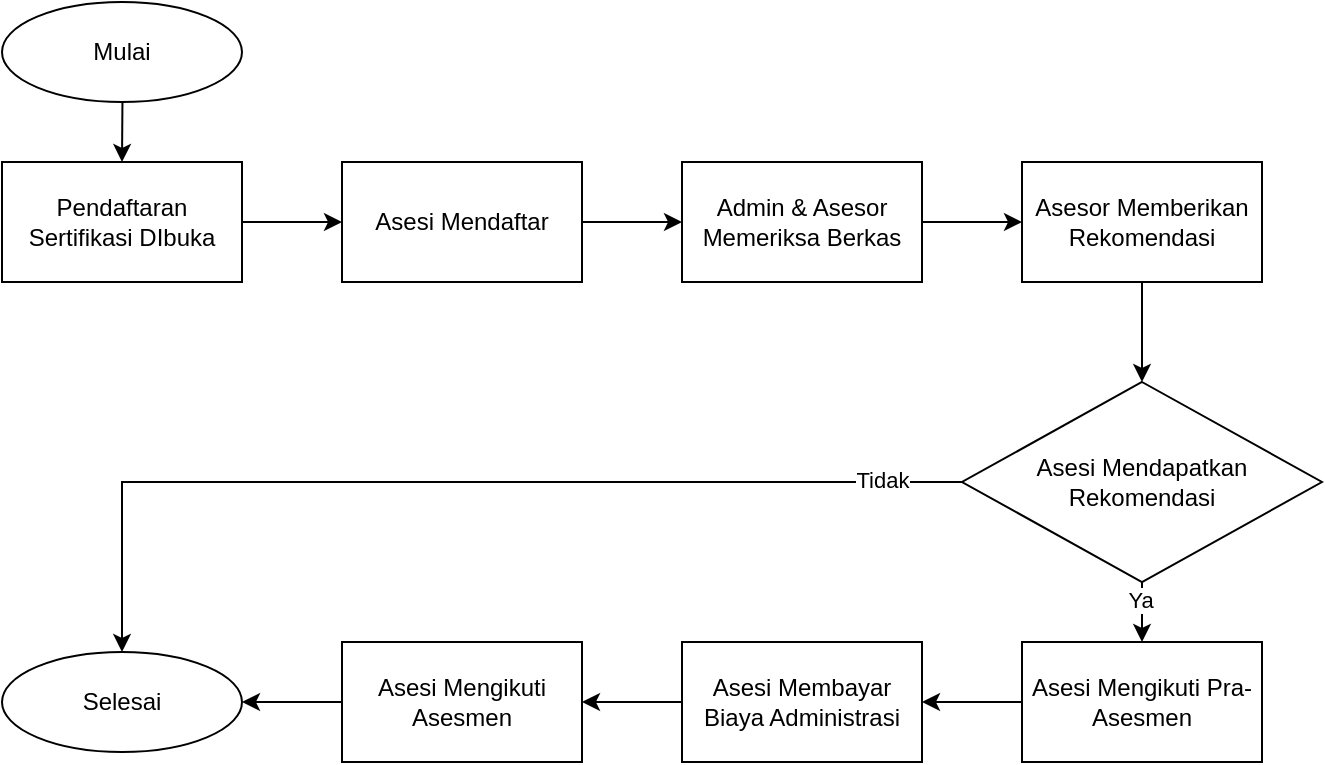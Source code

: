 <mxfile>
    <diagram id="pnQdh5JuhMyvElfQAKlA" name="Page-1">
        <mxGraphModel dx="569" dy="395" grid="1" gridSize="10" guides="1" tooltips="1" connect="1" arrows="1" fold="1" page="1" pageScale="1" pageWidth="850" pageHeight="1100" math="0" shadow="0">
            <root>
                <mxCell id="0"/>
                <mxCell id="1" parent="0"/>
                <mxCell id="2" value="Mulai" style="ellipse;whiteSpace=wrap;html=1;" parent="1" vertex="1">
                    <mxGeometry x="80" y="60" width="120" height="50" as="geometry"/>
                </mxCell>
                <mxCell id="4" value="Pendaftaran Sertifikasi DIbuka" style="rounded=0;whiteSpace=wrap;html=1;" parent="1" vertex="1">
                    <mxGeometry x="80" y="140" width="120" height="60" as="geometry"/>
                </mxCell>
                <mxCell id="5" value="Asesi Mendaftar" style="rounded=0;whiteSpace=wrap;html=1;" parent="1" vertex="1">
                    <mxGeometry x="250" y="140" width="120" height="60" as="geometry"/>
                </mxCell>
                <mxCell id="32" style="edgeStyle=none;html=1;" parent="1" source="8" target="33" edge="1">
                    <mxGeometry relative="1" as="geometry">
                        <mxPoint x="140" y="420" as="targetPoint"/>
                    </mxGeometry>
                </mxCell>
                <mxCell id="8" value="Admin &amp;amp; Asesor Memeriksa Berkas" style="rounded=0;whiteSpace=wrap;html=1;" parent="1" vertex="1">
                    <mxGeometry x="420" y="140" width="120" height="60" as="geometry"/>
                </mxCell>
                <mxCell id="16" value="" style="endArrow=classic;html=1;" parent="1" source="2" target="4" edge="1">
                    <mxGeometry width="50" height="50" relative="1" as="geometry">
                        <mxPoint x="240" y="220" as="sourcePoint"/>
                        <mxPoint x="290" y="170" as="targetPoint"/>
                    </mxGeometry>
                </mxCell>
                <mxCell id="17" value="" style="endArrow=classic;html=1;" parent="1" source="4" target="5" edge="1">
                    <mxGeometry width="50" height="50" relative="1" as="geometry">
                        <mxPoint x="240" y="220" as="sourcePoint"/>
                        <mxPoint x="290" y="170" as="targetPoint"/>
                    </mxGeometry>
                </mxCell>
                <mxCell id="18" value="" style="endArrow=classic;html=1;" parent="1" source="5" target="8" edge="1">
                    <mxGeometry width="50" height="50" relative="1" as="geometry">
                        <mxPoint x="240" y="220" as="sourcePoint"/>
                        <mxPoint x="460.88" y="140.72" as="targetPoint"/>
                    </mxGeometry>
                </mxCell>
                <mxCell id="19" value="Asesi Mengikuti Asesmen" style="rounded=0;whiteSpace=wrap;html=1;" parent="1" vertex="1">
                    <mxGeometry x="250" y="380" width="120" height="60" as="geometry"/>
                </mxCell>
                <mxCell id="21" value="Selesai" style="ellipse;whiteSpace=wrap;html=1;" parent="1" vertex="1">
                    <mxGeometry x="80" y="385" width="120" height="50" as="geometry"/>
                </mxCell>
                <mxCell id="22" value="" style="endArrow=classic;html=1;" parent="1" source="19" target="21" edge="1">
                    <mxGeometry width="50" height="50" relative="1" as="geometry">
                        <mxPoint x="240" y="410" as="sourcePoint"/>
                        <mxPoint x="290" y="360" as="targetPoint"/>
                    </mxGeometry>
                </mxCell>
                <mxCell id="36" style="edgeStyle=none;html=1;" parent="1" source="33" target="39" edge="1">
                    <mxGeometry relative="1" as="geometry"/>
                </mxCell>
                <mxCell id="33" value="Asesor Memberikan Rekomendasi" style="rounded=0;whiteSpace=wrap;html=1;" parent="1" vertex="1">
                    <mxGeometry x="590" y="140" width="120" height="60" as="geometry"/>
                </mxCell>
                <mxCell id="37" style="edgeStyle=none;html=1;" parent="1" source="34" target="35" edge="1">
                    <mxGeometry relative="1" as="geometry"/>
                </mxCell>
                <mxCell id="34" value="Asesi Mengikuti Pra-Asesmen" style="rounded=0;whiteSpace=wrap;html=1;" parent="1" vertex="1">
                    <mxGeometry x="590" y="380" width="120" height="60" as="geometry"/>
                </mxCell>
                <mxCell id="38" style="edgeStyle=none;html=1;" parent="1" source="35" target="19" edge="1">
                    <mxGeometry relative="1" as="geometry"/>
                </mxCell>
                <mxCell id="35" value="Asesi Membayar Biaya Administrasi" style="rounded=0;whiteSpace=wrap;html=1;" parent="1" vertex="1">
                    <mxGeometry x="420" y="380" width="120" height="60" as="geometry"/>
                </mxCell>
                <mxCell id="40" style="edgeStyle=none;html=1;" edge="1" parent="1" source="39" target="34">
                    <mxGeometry relative="1" as="geometry"/>
                </mxCell>
                <mxCell id="42" value="Ya" style="edgeLabel;html=1;align=center;verticalAlign=middle;resizable=0;points=[];" vertex="1" connectable="0" parent="40">
                    <mxGeometry x="-0.402" y="-1" relative="1" as="geometry">
                        <mxPoint as="offset"/>
                    </mxGeometry>
                </mxCell>
                <mxCell id="41" style="edgeStyle=none;html=1;rounded=0;curved=0;" edge="1" parent="1" source="39" target="21">
                    <mxGeometry relative="1" as="geometry">
                        <Array as="points">
                            <mxPoint x="140" y="300"/>
                        </Array>
                    </mxGeometry>
                </mxCell>
                <mxCell id="43" value="Tidak" style="edgeLabel;html=1;align=center;verticalAlign=middle;resizable=0;points=[];" vertex="1" connectable="0" parent="41">
                    <mxGeometry x="-0.842" y="-1" relative="1" as="geometry">
                        <mxPoint as="offset"/>
                    </mxGeometry>
                </mxCell>
                <mxCell id="39" value="Asesi Mendapatkan Rekomendasi" style="rhombus;whiteSpace=wrap;html=1;" vertex="1" parent="1">
                    <mxGeometry x="560" y="250" width="180" height="100" as="geometry"/>
                </mxCell>
            </root>
        </mxGraphModel>
    </diagram>
</mxfile>